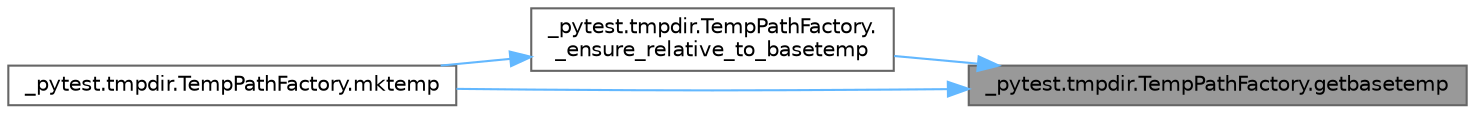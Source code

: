 digraph "_pytest.tmpdir.TempPathFactory.getbasetemp"
{
 // LATEX_PDF_SIZE
  bgcolor="transparent";
  edge [fontname=Helvetica,fontsize=10,labelfontname=Helvetica,labelfontsize=10];
  node [fontname=Helvetica,fontsize=10,shape=box,height=0.2,width=0.4];
  rankdir="RL";
  Node1 [id="Node000001",label="_pytest.tmpdir.TempPathFactory.getbasetemp",height=0.2,width=0.4,color="gray40", fillcolor="grey60", style="filled", fontcolor="black",tooltip=" "];
  Node1 -> Node2 [id="edge1_Node000001_Node000002",dir="back",color="steelblue1",style="solid",tooltip=" "];
  Node2 [id="Node000002",label="_pytest.tmpdir.TempPathFactory.\l_ensure_relative_to_basetemp",height=0.2,width=0.4,color="grey40", fillcolor="white", style="filled",URL="$class__pytest_1_1tmpdir_1_1_temp_path_factory.html#ad0aa2ac287a2a7c0a7ee4dbe5290455f",tooltip=" "];
  Node2 -> Node3 [id="edge2_Node000002_Node000003",dir="back",color="steelblue1",style="solid",tooltip=" "];
  Node3 [id="Node000003",label="_pytest.tmpdir.TempPathFactory.mktemp",height=0.2,width=0.4,color="grey40", fillcolor="white", style="filled",URL="$class__pytest_1_1tmpdir_1_1_temp_path_factory.html#ae7963891ed8146e3f6667123ba751944",tooltip=" "];
  Node1 -> Node3 [id="edge3_Node000001_Node000003",dir="back",color="steelblue1",style="solid",tooltip=" "];
}
